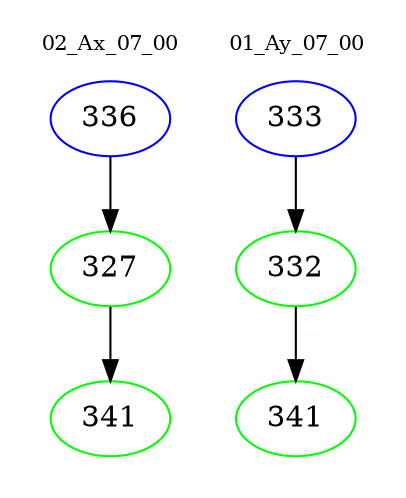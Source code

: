 digraph{
subgraph cluster_0 {
color = white
label = "02_Ax_07_00";
fontsize=10;
T0_336 [label="336", color="blue"]
T0_336 -> T0_327 [color="black"]
T0_327 [label="327", color="green"]
T0_327 -> T0_341 [color="black"]
T0_341 [label="341", color="green"]
}
subgraph cluster_1 {
color = white
label = "01_Ay_07_00";
fontsize=10;
T1_333 [label="333", color="blue"]
T1_333 -> T1_332 [color="black"]
T1_332 [label="332", color="green"]
T1_332 -> T1_341 [color="black"]
T1_341 [label="341", color="green"]
}
}
